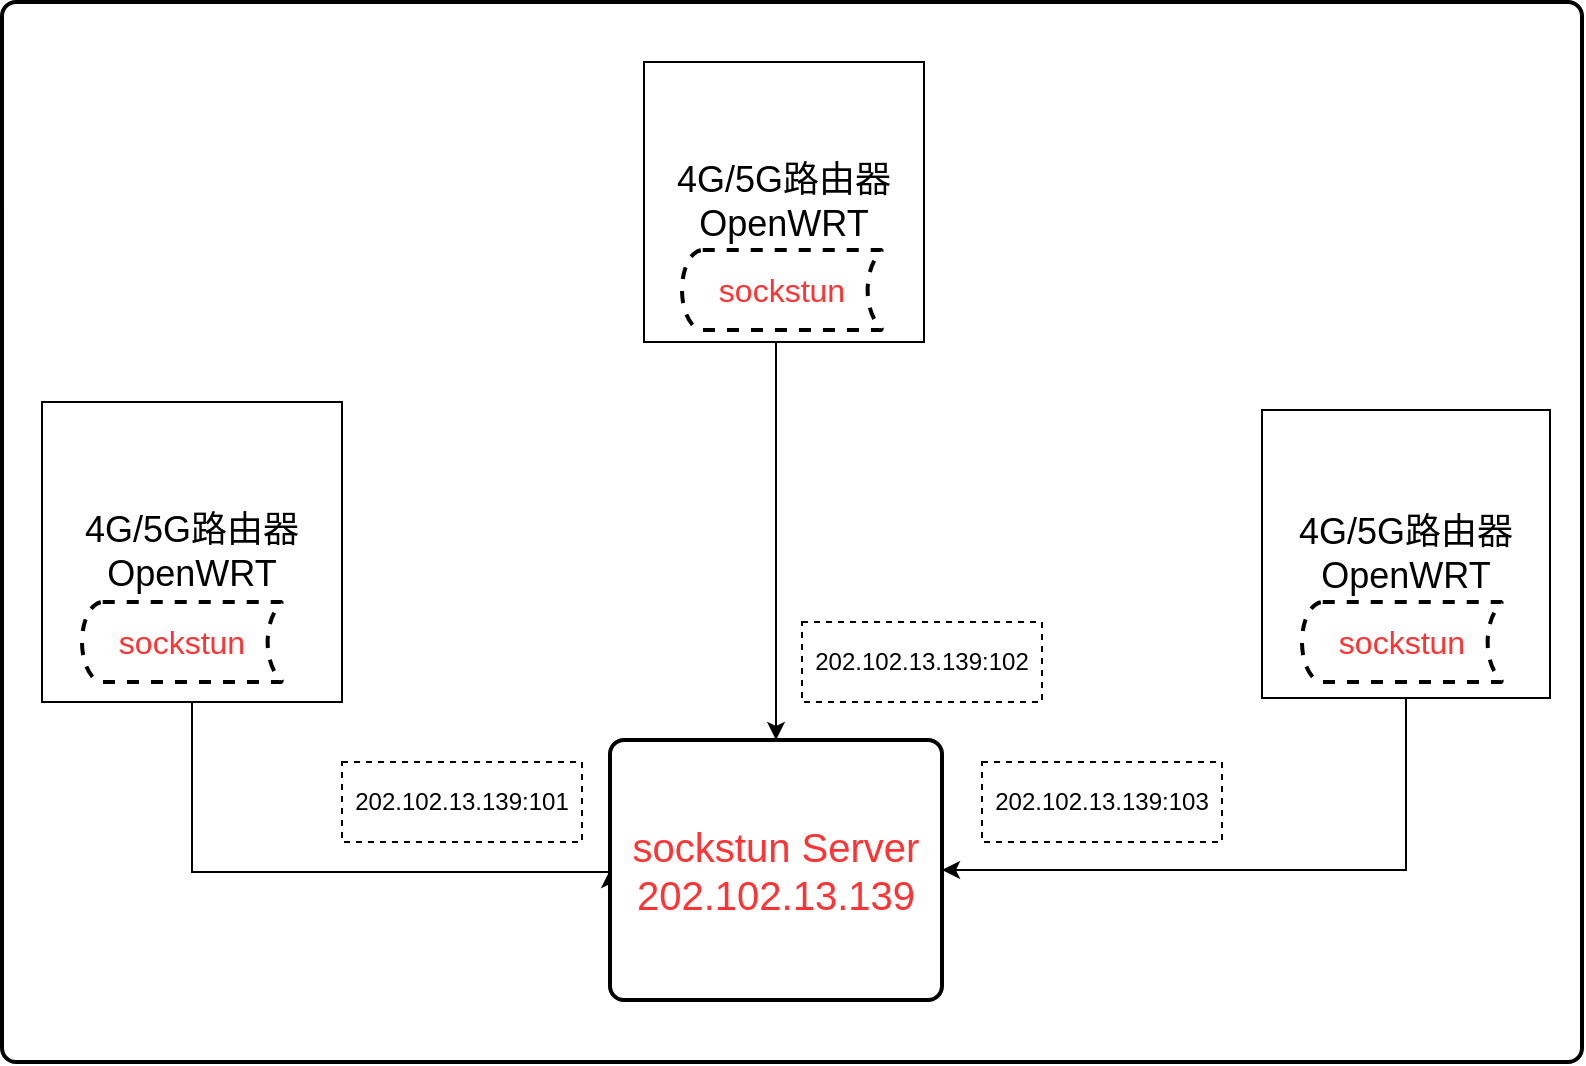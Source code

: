 <mxfile version="23.1.5" type="github">
  <diagram name="Page-1" id="k95cxu96PvpANKo54gbj">
    <mxGraphModel dx="1371" dy="820" grid="1" gridSize="10" guides="1" tooltips="1" connect="1" arrows="1" fold="1" page="1" pageScale="1" pageWidth="850" pageHeight="1100" math="0" shadow="0">
      <root>
        <mxCell id="0" />
        <mxCell id="1" parent="0" />
        <mxCell id="baXqkoT-ITb4Wg0HV_Db-16" value="" style="rounded=1;whiteSpace=wrap;html=1;absoluteArcSize=1;arcSize=14;strokeWidth=2;" parent="1" vertex="1">
          <mxGeometry x="40" y="70" width="790" height="530" as="geometry" />
        </mxCell>
        <mxCell id="QIEOLt8A2C5Ts_k9TT1S-5" value="" style="edgeStyle=orthogonalEdgeStyle;rounded=0;orthogonalLoop=1;jettySize=auto;html=1;entryX=0;entryY=0.5;entryDx=0;entryDy=0;" edge="1" parent="1" source="baXqkoT-ITb4Wg0HV_Db-1" target="baXqkoT-ITb4Wg0HV_Db-7">
          <mxGeometry relative="1" as="geometry">
            <mxPoint x="135" y="500" as="targetPoint" />
            <Array as="points">
              <mxPoint x="135" y="505" />
            </Array>
          </mxGeometry>
        </mxCell>
        <mxCell id="baXqkoT-ITb4Wg0HV_Db-1" value="4G/5G路由器&lt;br style=&quot;font-size: 18px;&quot;&gt;OpenWRT" style="whiteSpace=wrap;html=1;aspect=fixed;fontSize=18;" parent="1" vertex="1">
          <mxGeometry x="60" y="270" width="150" height="150" as="geometry" />
        </mxCell>
        <mxCell id="baXqkoT-ITb4Wg0HV_Db-2" value="&lt;font color=&quot;#ff3333&quot; style=&quot;font-size: 16px;&quot;&gt;sockstun&lt;/font&gt;" style="strokeWidth=2;html=1;shape=mxgraph.flowchart.stored_data;whiteSpace=wrap;dashed=1;strokeColor=default;" parent="1" vertex="1">
          <mxGeometry x="80" y="370" width="100" height="40" as="geometry" />
        </mxCell>
        <mxCell id="baXqkoT-ITb4Wg0HV_Db-11" style="edgeStyle=orthogonalEdgeStyle;rounded=0;orthogonalLoop=1;jettySize=auto;html=1;exitX=0.5;exitY=1;exitDx=0;exitDy=0;entryX=0.5;entryY=0;entryDx=0;entryDy=0;" parent="1" source="baXqkoT-ITb4Wg0HV_Db-3" edge="1" target="baXqkoT-ITb4Wg0HV_Db-7">
          <mxGeometry relative="1" as="geometry">
            <mxPoint x="430" y="430" as="targetPoint" />
            <Array as="points">
              <mxPoint x="427" y="186" />
            </Array>
          </mxGeometry>
        </mxCell>
        <mxCell id="baXqkoT-ITb4Wg0HV_Db-3" value="4G/5G路由器&lt;br style=&quot;font-size: 18px;&quot;&gt;OpenWRT" style="whiteSpace=wrap;html=1;aspect=fixed;fontSize=18;" parent="1" vertex="1">
          <mxGeometry x="361" y="100" width="140" height="140" as="geometry" />
        </mxCell>
        <mxCell id="baXqkoT-ITb4Wg0HV_Db-4" value="&lt;font color=&quot;#ff3333&quot; style=&quot;font-size: 16px;&quot;&gt;sockstun&lt;/font&gt;" style="strokeWidth=2;html=1;shape=mxgraph.flowchart.stored_data;whiteSpace=wrap;dashed=1;" parent="1" vertex="1">
          <mxGeometry x="380" y="194" width="100" height="40" as="geometry" />
        </mxCell>
        <mxCell id="baXqkoT-ITb4Wg0HV_Db-13" style="edgeStyle=orthogonalEdgeStyle;rounded=0;orthogonalLoop=1;jettySize=auto;html=1;exitX=0.5;exitY=1;exitDx=0;exitDy=0;entryX=1;entryY=0.5;entryDx=0;entryDy=0;" parent="1" source="baXqkoT-ITb4Wg0HV_Db-5" target="baXqkoT-ITb4Wg0HV_Db-7" edge="1">
          <mxGeometry relative="1" as="geometry">
            <mxPoint x="550" y="540" as="targetPoint" />
          </mxGeometry>
        </mxCell>
        <mxCell id="baXqkoT-ITb4Wg0HV_Db-5" value="4G/5G路由器&lt;br style=&quot;font-size: 18px;&quot;&gt;OpenWRT" style="whiteSpace=wrap;html=1;aspect=fixed;fontSize=18;" parent="1" vertex="1">
          <mxGeometry x="670" y="274" width="144" height="144" as="geometry" />
        </mxCell>
        <mxCell id="baXqkoT-ITb4Wg0HV_Db-6" value="&lt;font color=&quot;#ff3333&quot; style=&quot;font-size: 16px;&quot;&gt;sockstun&lt;/font&gt;" style="strokeWidth=2;html=1;shape=mxgraph.flowchart.stored_data;whiteSpace=wrap;dashed=1;" parent="1" vertex="1">
          <mxGeometry x="690" y="370" width="100" height="40" as="geometry" />
        </mxCell>
        <mxCell id="baXqkoT-ITb4Wg0HV_Db-7" value="&lt;font style=&quot;font-size: 20px;&quot; color=&quot;#ff3333&quot;&gt;sockstun Server&lt;br&gt;202.102.13.139&lt;br&gt;&lt;/font&gt;" style="rounded=1;whiteSpace=wrap;html=1;absoluteArcSize=1;arcSize=14;strokeWidth=2;" parent="1" vertex="1">
          <mxGeometry x="344" y="439" width="166" height="130" as="geometry" />
        </mxCell>
        <mxCell id="QIEOLt8A2C5Ts_k9TT1S-1" value="202.102.13.139:101" style="rounded=0;whiteSpace=wrap;html=1;dashed=1;" vertex="1" parent="1">
          <mxGeometry x="210" y="450" width="120" height="40" as="geometry" />
        </mxCell>
        <mxCell id="QIEOLt8A2C5Ts_k9TT1S-2" value="202.102.13.139:102" style="rounded=0;whiteSpace=wrap;html=1;dashed=1;" vertex="1" parent="1">
          <mxGeometry x="440" y="380" width="120" height="40" as="geometry" />
        </mxCell>
        <mxCell id="QIEOLt8A2C5Ts_k9TT1S-3" value="202.102.13.139:103" style="rounded=0;whiteSpace=wrap;html=1;strokeColor=default;dashed=1;" vertex="1" parent="1">
          <mxGeometry x="530" y="450" width="120" height="40" as="geometry" />
        </mxCell>
        <mxCell id="QIEOLt8A2C5Ts_k9TT1S-6" style="edgeStyle=orthogonalEdgeStyle;rounded=0;orthogonalLoop=1;jettySize=auto;html=1;exitX=0.5;exitY=1;exitDx=0;exitDy=0;" edge="1" parent="1" source="QIEOLt8A2C5Ts_k9TT1S-3" target="QIEOLt8A2C5Ts_k9TT1S-3">
          <mxGeometry relative="1" as="geometry" />
        </mxCell>
      </root>
    </mxGraphModel>
  </diagram>
</mxfile>
